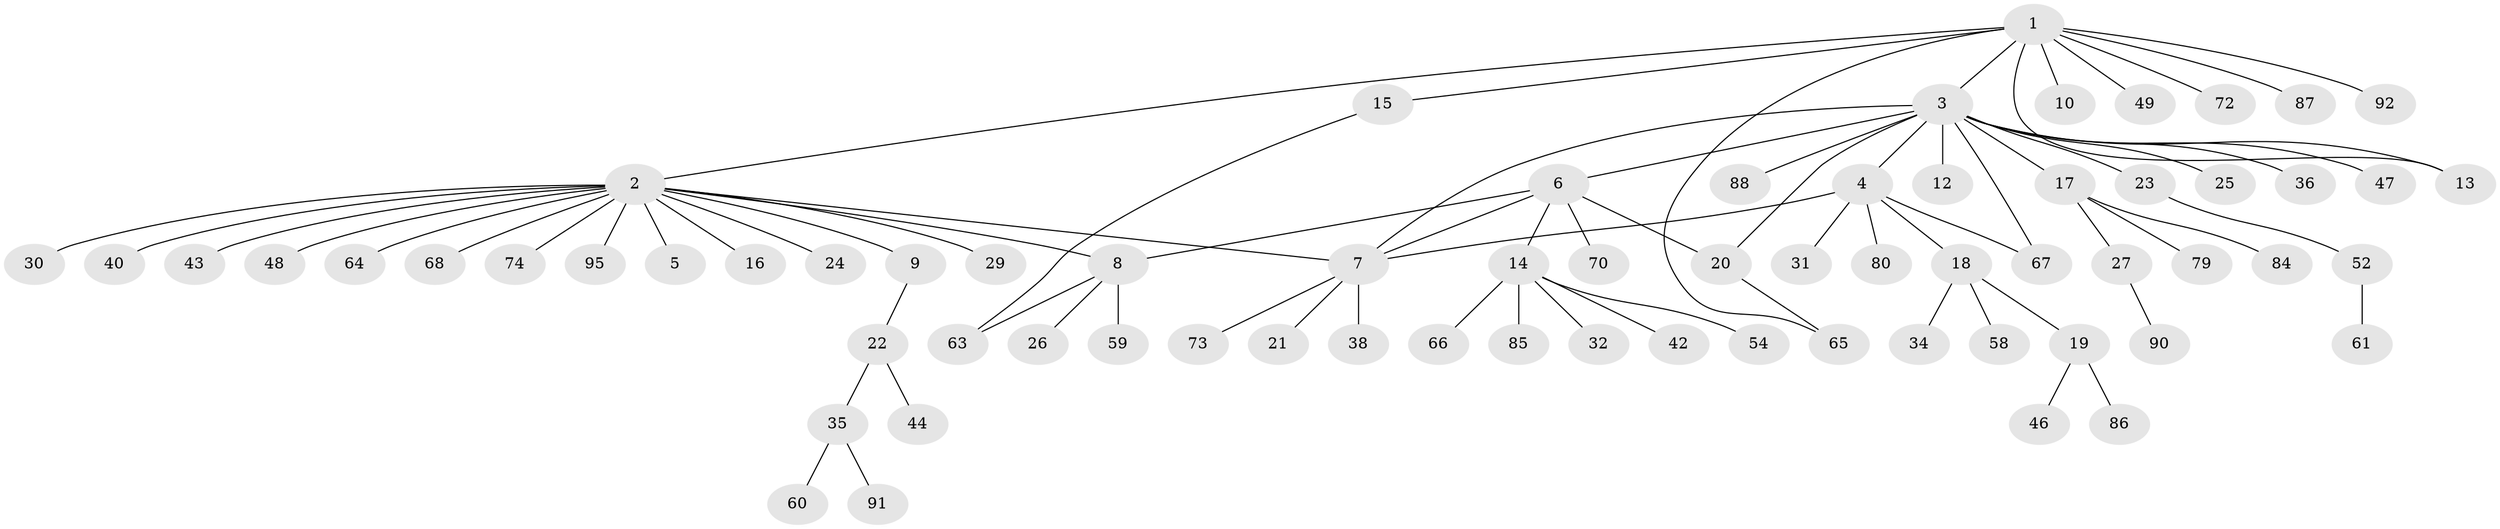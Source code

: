 // original degree distribution, {11: 0.010416666666666666, 13: 0.010416666666666666, 15: 0.010416666666666666, 7: 0.020833333333333332, 1: 0.59375, 5: 0.03125, 6: 0.020833333333333332, 3: 0.11458333333333333, 2: 0.17708333333333334, 4: 0.010416666666666666}
// Generated by graph-tools (version 1.1) at 2025/11/02/27/25 16:11:12]
// undirected, 69 vertices, 77 edges
graph export_dot {
graph [start="1"]
  node [color=gray90,style=filled];
  1 [super="+50"];
  2 [super="+57"];
  3 [super="+71"];
  4 [super="+69"];
  5;
  6 [super="+45"];
  7;
  8 [super="+11"];
  9 [super="+78"];
  10;
  12 [super="+94"];
  13 [super="+28"];
  14 [super="+39"];
  15 [super="+37"];
  16;
  17 [super="+55"];
  18 [super="+33"];
  19 [super="+41"];
  20 [super="+77"];
  21;
  22;
  23 [super="+53"];
  24;
  25;
  26;
  27;
  29;
  30;
  31;
  32;
  34;
  35 [super="+83"];
  36;
  38;
  40;
  42 [super="+56"];
  43;
  44 [super="+62"];
  46 [super="+89"];
  47 [super="+51"];
  48 [super="+82"];
  49;
  52 [super="+93"];
  54;
  58;
  59;
  60;
  61;
  63;
  64 [super="+96"];
  65 [super="+76"];
  66;
  67 [super="+81"];
  68;
  70;
  72;
  73;
  74 [super="+75"];
  79;
  80;
  84;
  85;
  86;
  87;
  88;
  90;
  91;
  92;
  95;
  1 -- 2;
  1 -- 3;
  1 -- 10;
  1 -- 13;
  1 -- 15;
  1 -- 49;
  1 -- 65;
  1 -- 72;
  1 -- 87;
  1 -- 92;
  2 -- 5;
  2 -- 7;
  2 -- 8;
  2 -- 9;
  2 -- 16;
  2 -- 24;
  2 -- 29;
  2 -- 30;
  2 -- 40;
  2 -- 43;
  2 -- 48;
  2 -- 64;
  2 -- 68;
  2 -- 74;
  2 -- 95;
  3 -- 4;
  3 -- 6;
  3 -- 7;
  3 -- 12;
  3 -- 13;
  3 -- 17;
  3 -- 23;
  3 -- 25;
  3 -- 36;
  3 -- 47;
  3 -- 67;
  3 -- 88;
  3 -- 20;
  4 -- 7;
  4 -- 18;
  4 -- 31;
  4 -- 67;
  4 -- 80;
  6 -- 14;
  6 -- 20;
  6 -- 70;
  6 -- 8;
  6 -- 7;
  7 -- 21;
  7 -- 38;
  7 -- 73;
  8 -- 26;
  8 -- 59;
  8 -- 63;
  9 -- 22;
  14 -- 32;
  14 -- 54;
  14 -- 66;
  14 -- 85;
  14 -- 42;
  15 -- 63;
  17 -- 27;
  17 -- 84;
  17 -- 79;
  18 -- 19;
  18 -- 34;
  18 -- 58;
  19 -- 46;
  19 -- 86;
  20 -- 65;
  22 -- 35;
  22 -- 44;
  23 -- 52;
  27 -- 90;
  35 -- 60;
  35 -- 91;
  52 -- 61;
}
